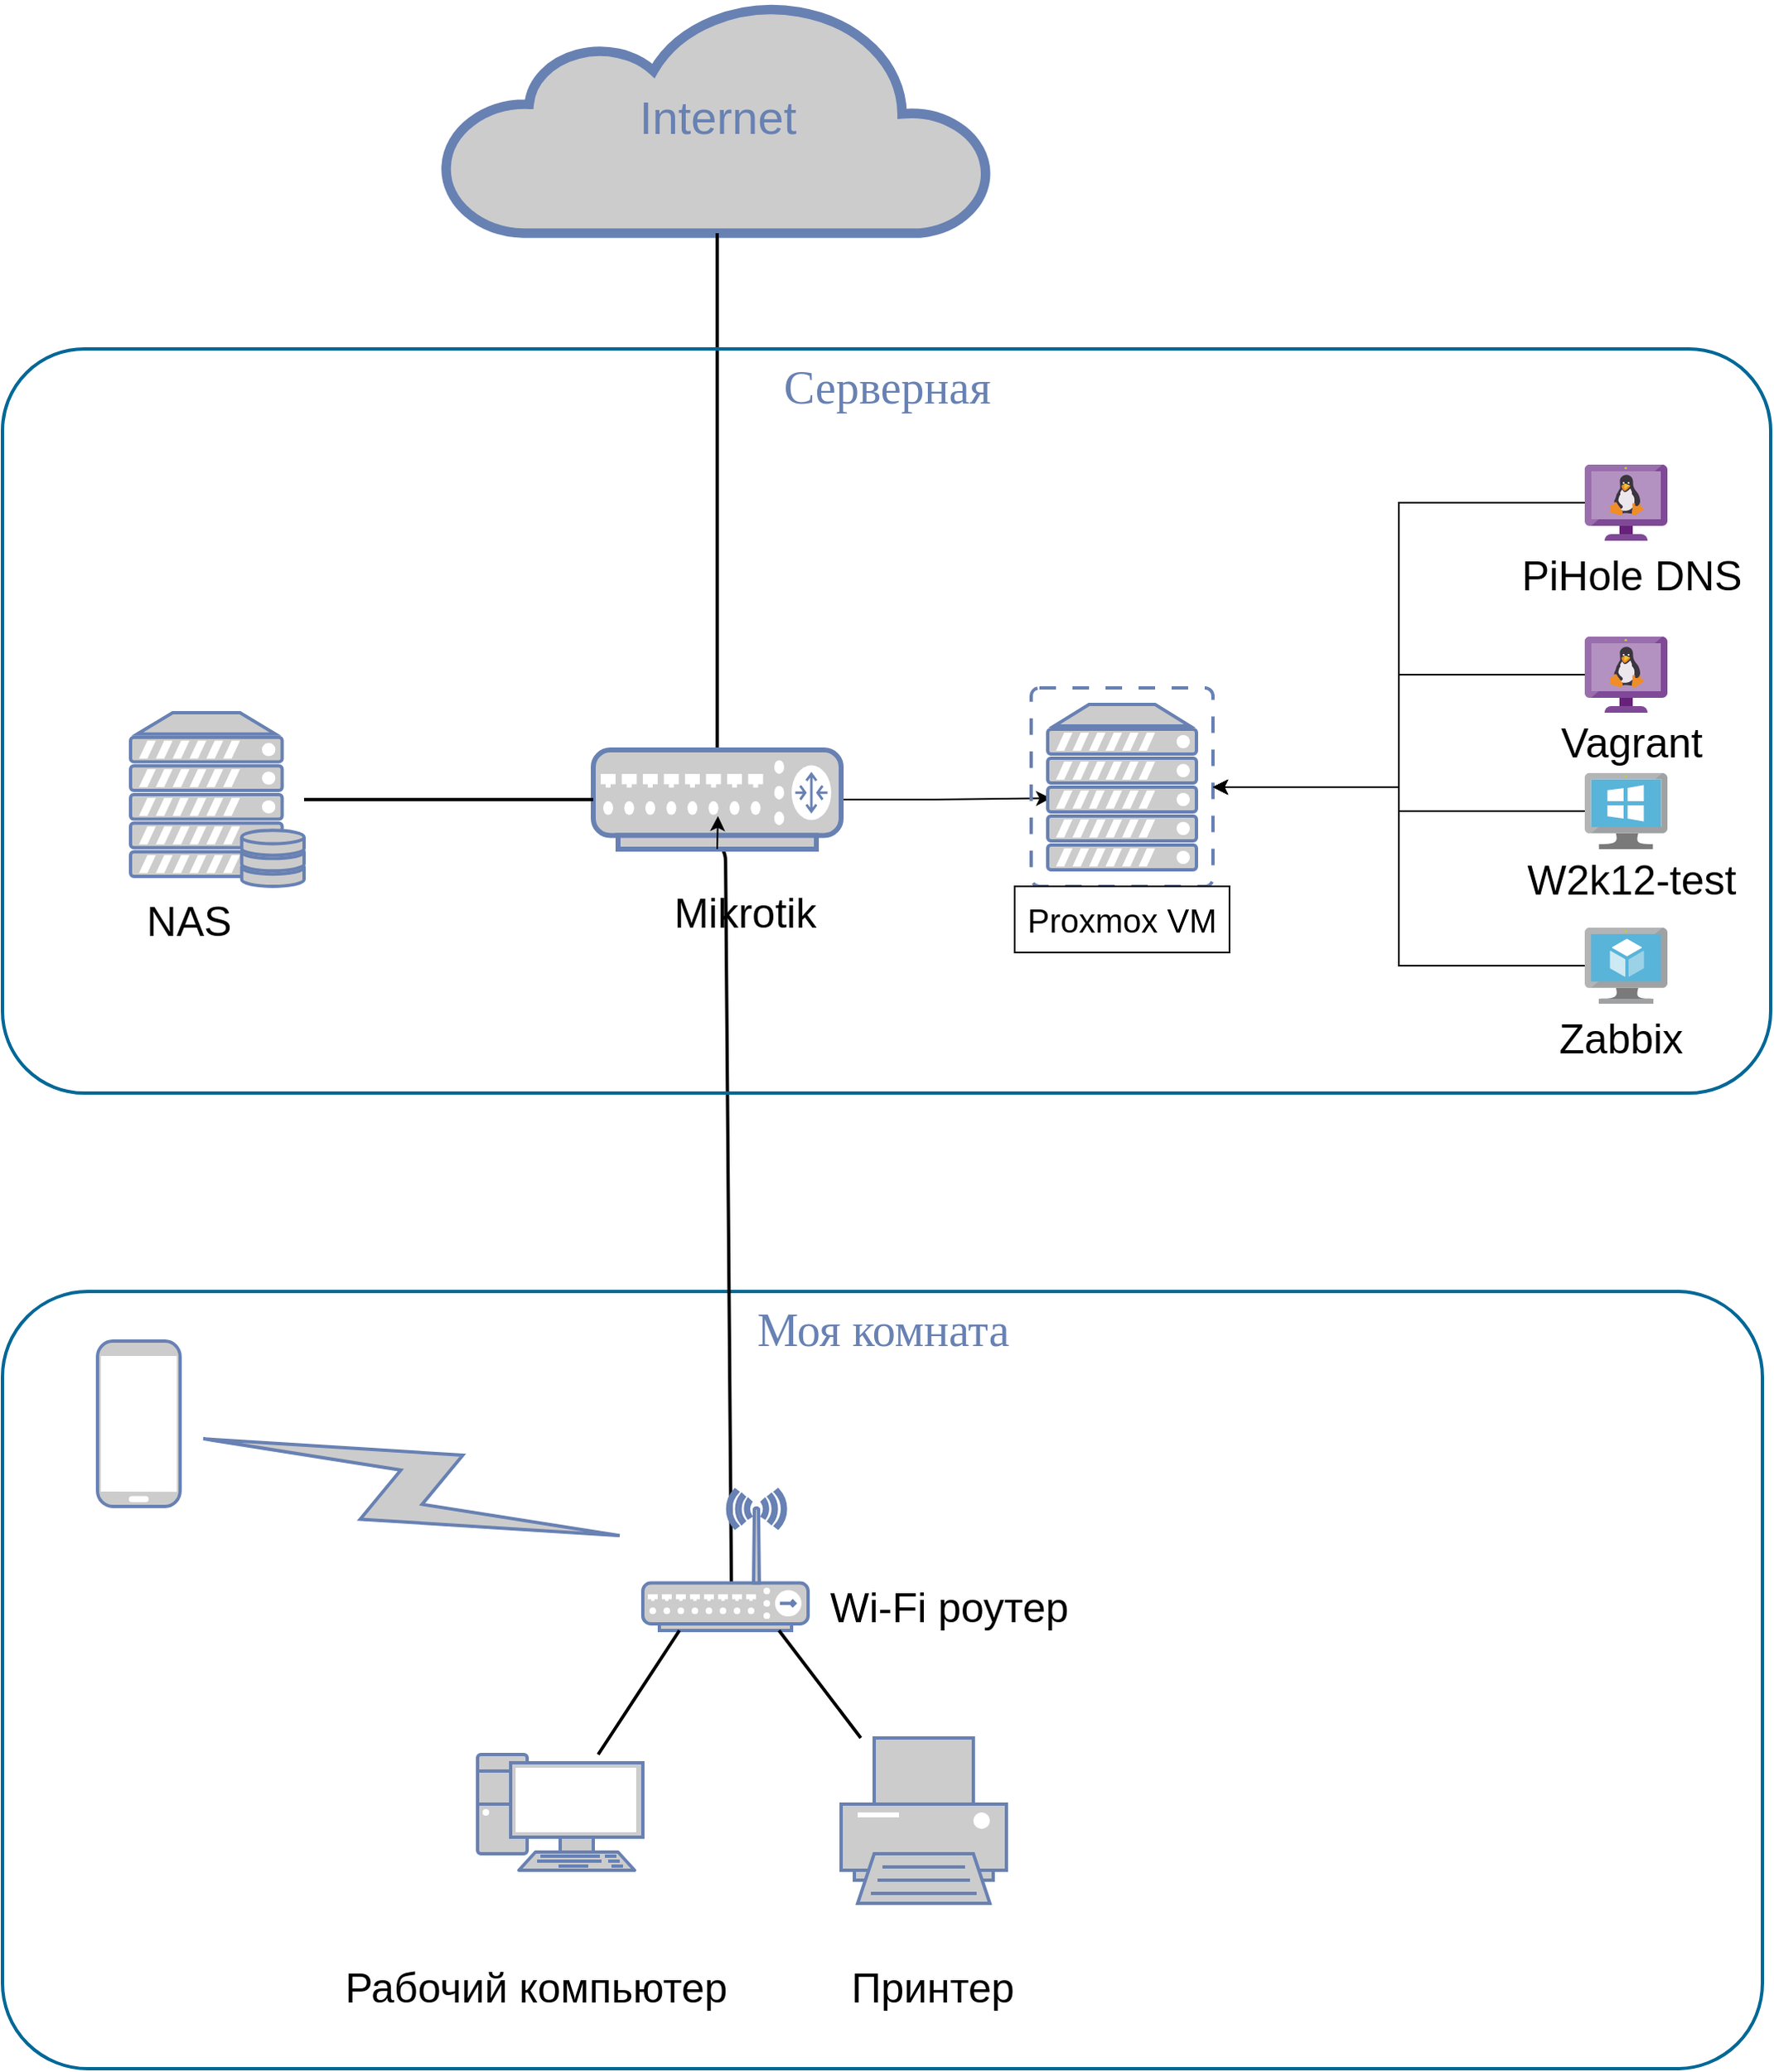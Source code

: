 <mxfile version="20.1.1" type="github">
  <diagram name="Page-1" id="bfe91b75-5d2c-26a0-9c1d-138518896778">
    <mxGraphModel dx="2348" dy="1235" grid="1" gridSize="10" guides="1" tooltips="1" connect="1" arrows="1" fold="1" page="1" pageScale="1" pageWidth="1169" pageHeight="827" background="none" math="0" shadow="0">
      <root>
        <object label="" id="0">
          <mxCell />
        </object>
        <mxCell id="1" parent="0" />
        <mxCell id="7c3789c024ecab99-78" value="Моя комната" style="rounded=1;whiteSpace=wrap;html=1;shadow=0;comic=0;strokeColor=#036897;strokeWidth=2;fillColor=none;fontFamily=Verdana;fontSize=28;fontColor=#6881B3;align=center;arcSize=11;verticalAlign=top;" parent="1" vertex="1">
          <mxGeometry x="292.5" y="860" width="1065" height="470" as="geometry" />
        </mxCell>
        <mxCell id="7c3789c024ecab99-52" style="edgeStyle=none;html=1;labelBackgroundColor=none;endArrow=none;endFill=0;strokeWidth=2;fontFamily=Verdana;fontSize=15;fontColor=#036897;exitX=0.537;exitY=0.824;exitDx=0;exitDy=0;exitPerimeter=0;entryX=0;entryY=0.5;entryDx=0;entryDy=0;entryPerimeter=0;" parent="1" source="7c3789c024ecab99-9" target="7c3789c024ecab99-54" edge="1">
          <mxGeometry relative="1" as="geometry">
            <mxPoint x="1630" y="897" as="targetPoint" />
            <mxPoint x="1400.0" y="887.143" as="sourcePoint" />
            <Array as="points">
              <mxPoint x="730" y="590" />
            </Array>
          </mxGeometry>
        </mxCell>
        <mxCell id="7c3789c024ecab99-1" value="" style="fontColor=#0066CC;verticalAlign=top;verticalLabelPosition=bottom;labelPosition=center;align=center;html=1;fillColor=#CCCCCC;strokeColor=#6881B3;gradientColor=none;gradientDirection=north;strokeWidth=2;shape=mxgraph.networks.pc;rounded=0;shadow=0;comic=0;" parent="1" vertex="1">
          <mxGeometry x="580.0" y="1140" width="100" height="70" as="geometry" />
        </mxCell>
        <mxCell id="7c3789c024ecab99-6" value="" style="fontColor=#0066CC;verticalAlign=top;verticalLabelPosition=bottom;labelPosition=center;align=center;html=1;fillColor=#CCCCCC;strokeColor=#6881B3;gradientColor=none;gradientDirection=north;strokeWidth=2;shape=mxgraph.networks.printer;rounded=0;shadow=0;comic=0;" parent="1" vertex="1">
          <mxGeometry x="800.0" y="1130" width="100" height="100" as="geometry" />
        </mxCell>
        <mxCell id="7c3789c024ecab99-9" value="" style="fontColor=#0066CC;verticalAlign=top;verticalLabelPosition=bottom;labelPosition=center;align=center;html=1;fillColor=#CCCCCC;strokeColor=#6881B3;gradientColor=none;gradientDirection=north;strokeWidth=2;shape=mxgraph.networks.wireless_hub;rounded=0;shadow=0;comic=0;" parent="1" vertex="1">
          <mxGeometry x="680.0" y="980" width="100" height="85" as="geometry" />
        </mxCell>
        <mxCell id="7c3789c024ecab99-13" style="edgeStyle=none;html=1;labelBackgroundColor=none;endArrow=none;endFill=0;strokeWidth=2;fontFamily=Verdana;fontSize=15;fontColor=#036897;" parent="1" source="7c3789c024ecab99-1" target="7c3789c024ecab99-9" edge="1">
          <mxGeometry relative="1" as="geometry">
            <mxPoint x="680.0" y="1100" as="targetPoint" />
          </mxGeometry>
        </mxCell>
        <mxCell id="7c3789c024ecab99-17" style="edgeStyle=none;html=1;labelBackgroundColor=none;endArrow=none;endFill=0;strokeWidth=2;fontFamily=Verdana;fontSize=15;fontColor=#036897;" parent="1" source="7c3789c024ecab99-6" target="7c3789c024ecab99-9" edge="1">
          <mxGeometry relative="1" as="geometry" />
        </mxCell>
        <mxCell id="7c3789c024ecab99-11" value="" style="html=1;fillColor=#CCCCCC;strokeColor=#6881B3;gradientColor=none;gradientDirection=north;strokeWidth=2;shape=mxgraph.networks.comm_link_edge;html=1;labelBackgroundColor=none;endArrow=none;endFill=0;fontFamily=Verdana;fontSize=20;" parent="1" source="7c3789c024ecab99-9" target="7c3789c024ecab99-12" edge="1">
          <mxGeometry width="100" height="100" relative="1" as="geometry">
            <mxPoint x="930.0" y="1080" as="sourcePoint" />
            <mxPoint x="633.0" y="993" as="targetPoint" />
          </mxGeometry>
        </mxCell>
        <mxCell id="7c3789c024ecab99-12" value="" style="fontColor=#0066CC;verticalAlign=top;verticalLabelPosition=bottom;labelPosition=center;align=center;html=1;fillColor=#CCCCCC;strokeColor=#6881B3;gradientColor=none;gradientDirection=north;strokeWidth=2;shape=mxgraph.networks.mobile;rounded=0;shadow=0;comic=0;" parent="1" vertex="1">
          <mxGeometry x="350.0" y="890" width="50" height="100" as="geometry" />
        </mxCell>
        <mxCell id="7c3789c024ecab99-53" value="Internet" style="html=1;fillColor=#CCCCCC;strokeColor=#6881B3;gradientColor=none;gradientDirection=north;strokeWidth=2;shape=mxgraph.networks.cloud;fontColor=#6881B3;rounded=0;shadow=0;comic=0;align=center;fontSize=28;" parent="1" vertex="1">
          <mxGeometry x="560" y="80" width="330" height="140" as="geometry" />
        </mxCell>
        <mxCell id="7c3789c024ecab99-56" style="edgeStyle=none;html=1;labelBackgroundColor=none;endArrow=none;endFill=0;strokeWidth=2;fontFamily=Verdana;fontSize=28;fontColor=#6881B3;" parent="1" source="7c3789c024ecab99-54" target="7c3789c024ecab99-53" edge="1">
          <mxGeometry relative="1" as="geometry" />
        </mxCell>
        <mxCell id="B4gEiAXWy7dcfp6wLXZJ-9" style="edgeStyle=orthogonalEdgeStyle;rounded=0;orthogonalLoop=1;jettySize=auto;html=1;entryX=0.109;entryY=0.556;entryDx=0;entryDy=0;entryPerimeter=0;" edge="1" parent="1" source="7c3789c024ecab99-54" target="B4gEiAXWy7dcfp6wLXZJ-7">
          <mxGeometry relative="1" as="geometry" />
        </mxCell>
        <mxCell id="7c3789c024ecab99-54" value="" style="fontColor=#0066CC;verticalAlign=top;verticalLabelPosition=bottom;labelPosition=center;align=center;html=1;fillColor=#CCCCCC;strokeColor=#6881B3;gradientColor=none;gradientDirection=north;strokeWidth=2;shape=mxgraph.networks.router;rounded=0;shadow=0;comic=0;perimeterSpacing=0;" parent="1" vertex="1">
          <mxGeometry x="650" y="532.5" width="150" height="60" as="geometry" />
        </mxCell>
        <mxCell id="7c3789c024ecab99-59" style="edgeStyle=none;html=1;labelBackgroundColor=none;endArrow=none;endFill=0;strokeWidth=2;fontFamily=Verdana;fontSize=28;fontColor=#6881B3;" parent="1" source="7c3789c024ecab99-58" target="7c3789c024ecab99-54" edge="1">
          <mxGeometry relative="1" as="geometry">
            <mxPoint x="1570" y="827" as="targetPoint" />
          </mxGeometry>
        </mxCell>
        <mxCell id="7c3789c024ecab99-58" value="" style="fontColor=#0066CC;verticalAlign=top;verticalLabelPosition=bottom;labelPosition=center;align=center;html=1;fillColor=#CCCCCC;strokeColor=#6881B3;gradientColor=none;gradientDirection=north;strokeWidth=2;shape=mxgraph.networks.server_storage;rounded=0;shadow=0;comic=0;" parent="1" vertex="1">
          <mxGeometry x="370" y="510" width="105" height="105" as="geometry" />
        </mxCell>
        <mxCell id="B4gEiAXWy7dcfp6wLXZJ-5" style="edgeStyle=orthogonalEdgeStyle;rounded=0;orthogonalLoop=1;jettySize=auto;html=1;exitX=0.5;exitY=1;exitDx=0;exitDy=0;exitPerimeter=0;entryX=0.503;entryY=0.667;entryDx=0;entryDy=0;entryPerimeter=0;" edge="1" parent="1" source="7c3789c024ecab99-54" target="7c3789c024ecab99-54">
          <mxGeometry relative="1" as="geometry" />
        </mxCell>
        <mxCell id="B4gEiAXWy7dcfp6wLXZJ-7" value="" style="fontColor=#0066CC;verticalAlign=top;verticalLabelPosition=bottom;labelPosition=center;align=center;html=1;outlineConnect=0;fillColor=#CCCCCC;strokeColor=#6881B3;gradientColor=none;gradientDirection=north;strokeWidth=2;shape=mxgraph.networks.virtual_server;" vertex="1" parent="1">
          <mxGeometry x="915" y="495" width="110" height="120" as="geometry" />
        </mxCell>
        <mxCell id="B4gEiAXWy7dcfp6wLXZJ-10" value="&lt;font style=&quot;font-size: 20px;&quot;&gt;Proxmox VM&lt;/font&gt;" style="rounded=0;whiteSpace=wrap;html=1;" vertex="1" parent="1">
          <mxGeometry x="905" y="615" width="130" height="40" as="geometry" />
        </mxCell>
        <mxCell id="B4gEiAXWy7dcfp6wLXZJ-15" style="edgeStyle=orthogonalEdgeStyle;rounded=0;orthogonalLoop=1;jettySize=auto;html=1;fontSize=20;" edge="1" parent="1" source="B4gEiAXWy7dcfp6wLXZJ-12" target="B4gEiAXWy7dcfp6wLXZJ-7">
          <mxGeometry relative="1" as="geometry" />
        </mxCell>
        <mxCell id="B4gEiAXWy7dcfp6wLXZJ-12" value="" style="sketch=0;aspect=fixed;html=1;points=[];align=center;image;fontSize=12;image=img/lib/mscae/VM_Linux_Non_Azure.svg;" vertex="1" parent="1">
          <mxGeometry x="1250" y="464" width="50" height="46" as="geometry" />
        </mxCell>
        <mxCell id="B4gEiAXWy7dcfp6wLXZJ-16" style="edgeStyle=orthogonalEdgeStyle;rounded=0;orthogonalLoop=1;jettySize=auto;html=1;fontSize=20;" edge="1" parent="1" source="B4gEiAXWy7dcfp6wLXZJ-13" target="B4gEiAXWy7dcfp6wLXZJ-7">
          <mxGeometry relative="1" as="geometry" />
        </mxCell>
        <mxCell id="B4gEiAXWy7dcfp6wLXZJ-13" value="" style="sketch=0;aspect=fixed;html=1;points=[];align=center;image;fontSize=12;image=img/lib/mscae/VirtualMachineWindows.svg;" vertex="1" parent="1">
          <mxGeometry x="1250" y="546.5" width="50" height="46" as="geometry" />
        </mxCell>
        <mxCell id="B4gEiAXWy7dcfp6wLXZJ-17" style="edgeStyle=orthogonalEdgeStyle;rounded=0;orthogonalLoop=1;jettySize=auto;html=1;entryX=1;entryY=0.5;entryDx=0;entryDy=0;entryPerimeter=0;fontSize=20;" edge="1" parent="1" source="B4gEiAXWy7dcfp6wLXZJ-14" target="B4gEiAXWy7dcfp6wLXZJ-7">
          <mxGeometry relative="1" as="geometry" />
        </mxCell>
        <mxCell id="B4gEiAXWy7dcfp6wLXZJ-14" value="" style="sketch=0;aspect=fixed;html=1;points=[];align=center;image;fontSize=12;image=img/lib/mscae/Virtual_Machine.svg;" vertex="1" parent="1">
          <mxGeometry x="1250" y="640" width="50" height="46" as="geometry" />
        </mxCell>
        <mxCell id="B4gEiAXWy7dcfp6wLXZJ-19" style="edgeStyle=orthogonalEdgeStyle;rounded=0;orthogonalLoop=1;jettySize=auto;html=1;entryX=1;entryY=0.5;entryDx=0;entryDy=0;entryPerimeter=0;fontSize=20;" edge="1" parent="1" source="B4gEiAXWy7dcfp6wLXZJ-18" target="B4gEiAXWy7dcfp6wLXZJ-7">
          <mxGeometry relative="1" as="geometry" />
        </mxCell>
        <mxCell id="B4gEiAXWy7dcfp6wLXZJ-18" value="" style="sketch=0;aspect=fixed;html=1;points=[];align=center;image;fontSize=12;image=img/lib/mscae/VM_Linux_Non_Azure.svg;" vertex="1" parent="1">
          <mxGeometry x="1250" y="360" width="50" height="46" as="geometry" />
        </mxCell>
        <mxCell id="B4gEiAXWy7dcfp6wLXZJ-22" value="&lt;font style=&quot;font-size: 25px;&quot;&gt;PiHole DNS&lt;/font&gt;" style="text;html=1;align=center;verticalAlign=middle;resizable=0;points=[];autosize=1;strokeColor=none;fillColor=none;fontSize=20;" vertex="1" parent="1">
          <mxGeometry x="1197.5" y="406" width="160" height="40" as="geometry" />
        </mxCell>
        <mxCell id="B4gEiAXWy7dcfp6wLXZJ-23" value="&lt;span style=&quot;font-size: 25px;&quot;&gt;Vagrant&lt;/span&gt;" style="text;html=1;align=center;verticalAlign=middle;resizable=0;points=[];autosize=1;strokeColor=none;fillColor=none;fontSize=20;" vertex="1" parent="1">
          <mxGeometry x="1222.5" y="506.5" width="110" height="40" as="geometry" />
        </mxCell>
        <mxCell id="B4gEiAXWy7dcfp6wLXZJ-24" value="&lt;span style=&quot;font-size: 25px;&quot;&gt;W2k12-test&lt;/span&gt;" style="text;html=1;align=center;verticalAlign=middle;resizable=0;points=[];autosize=1;strokeColor=none;fillColor=none;fontSize=20;" vertex="1" parent="1">
          <mxGeometry x="1202.5" y="590" width="150" height="40" as="geometry" />
        </mxCell>
        <mxCell id="B4gEiAXWy7dcfp6wLXZJ-25" value="&lt;span style=&quot;font-size: 25px;&quot;&gt;Zabbix&amp;nbsp;&lt;/span&gt;" style="text;html=1;align=center;verticalAlign=middle;resizable=0;points=[];autosize=1;strokeColor=none;fillColor=none;fontSize=20;" vertex="1" parent="1">
          <mxGeometry x="1220" y="686" width="110" height="40" as="geometry" />
        </mxCell>
        <mxCell id="B4gEiAXWy7dcfp6wLXZJ-26" value="&lt;span style=&quot;font-size: 25px;&quot;&gt;Mikrotik&amp;nbsp;&lt;/span&gt;" style="text;html=1;align=center;verticalAlign=middle;resizable=0;points=[];autosize=1;strokeColor=none;fillColor=none;fontSize=20;" vertex="1" parent="1">
          <mxGeometry x="685" y="610" width="120" height="40" as="geometry" />
        </mxCell>
        <mxCell id="B4gEiAXWy7dcfp6wLXZJ-28" value="&lt;span style=&quot;font-size: 25px;&quot;&gt;Wi-Fi роутер&lt;/span&gt;" style="text;html=1;align=center;verticalAlign=middle;resizable=0;points=[];autosize=1;strokeColor=none;fillColor=none;fontSize=20;" vertex="1" parent="1">
          <mxGeometry x="780" y="1030" width="170" height="40" as="geometry" />
        </mxCell>
        <mxCell id="B4gEiAXWy7dcfp6wLXZJ-29" value="&lt;span style=&quot;font-size: 25px;&quot;&gt;Рабочий компьютер&lt;/span&gt;" style="text;html=1;align=center;verticalAlign=middle;resizable=0;points=[];autosize=1;strokeColor=none;fillColor=none;fontSize=20;" vertex="1" parent="1">
          <mxGeometry x="490" y="1260" width="250" height="40" as="geometry" />
        </mxCell>
        <mxCell id="B4gEiAXWy7dcfp6wLXZJ-30" value="&lt;span style=&quot;font-size: 25px;&quot;&gt;Принтер&lt;/span&gt;" style="text;html=1;align=center;verticalAlign=middle;resizable=0;points=[];autosize=1;strokeColor=none;fillColor=none;fontSize=20;" vertex="1" parent="1">
          <mxGeometry x="795" y="1260" width="120" height="40" as="geometry" />
        </mxCell>
        <mxCell id="B4gEiAXWy7dcfp6wLXZJ-31" value="Серверная" style="rounded=1;whiteSpace=wrap;html=1;shadow=0;comic=0;strokeColor=#036897;strokeWidth=2;fillColor=none;fontFamily=Verdana;fontSize=28;fontColor=#6881B3;align=center;arcSize=11;verticalAlign=top;" vertex="1" parent="1">
          <mxGeometry x="292.5" y="290" width="1070" height="450" as="geometry" />
        </mxCell>
        <mxCell id="B4gEiAXWy7dcfp6wLXZJ-32" value="&lt;span style=&quot;font-size: 25px;&quot;&gt;NAS&lt;/span&gt;" style="text;html=1;align=center;verticalAlign=middle;resizable=0;points=[];autosize=1;strokeColor=none;fillColor=none;fontSize=20;" vertex="1" parent="1">
          <mxGeometry x="370" y="615" width="70" height="40" as="geometry" />
        </mxCell>
      </root>
    </mxGraphModel>
  </diagram>
</mxfile>
